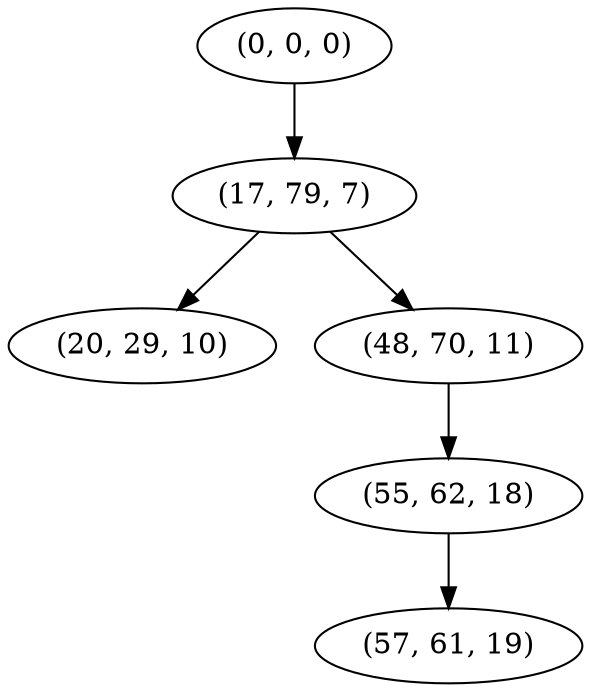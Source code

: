 digraph tree {
    "(0, 0, 0)";
    "(17, 79, 7)";
    "(20, 29, 10)";
    "(48, 70, 11)";
    "(55, 62, 18)";
    "(57, 61, 19)";
    "(0, 0, 0)" -> "(17, 79, 7)";
    "(17, 79, 7)" -> "(20, 29, 10)";
    "(17, 79, 7)" -> "(48, 70, 11)";
    "(48, 70, 11)" -> "(55, 62, 18)";
    "(55, 62, 18)" -> "(57, 61, 19)";
}
